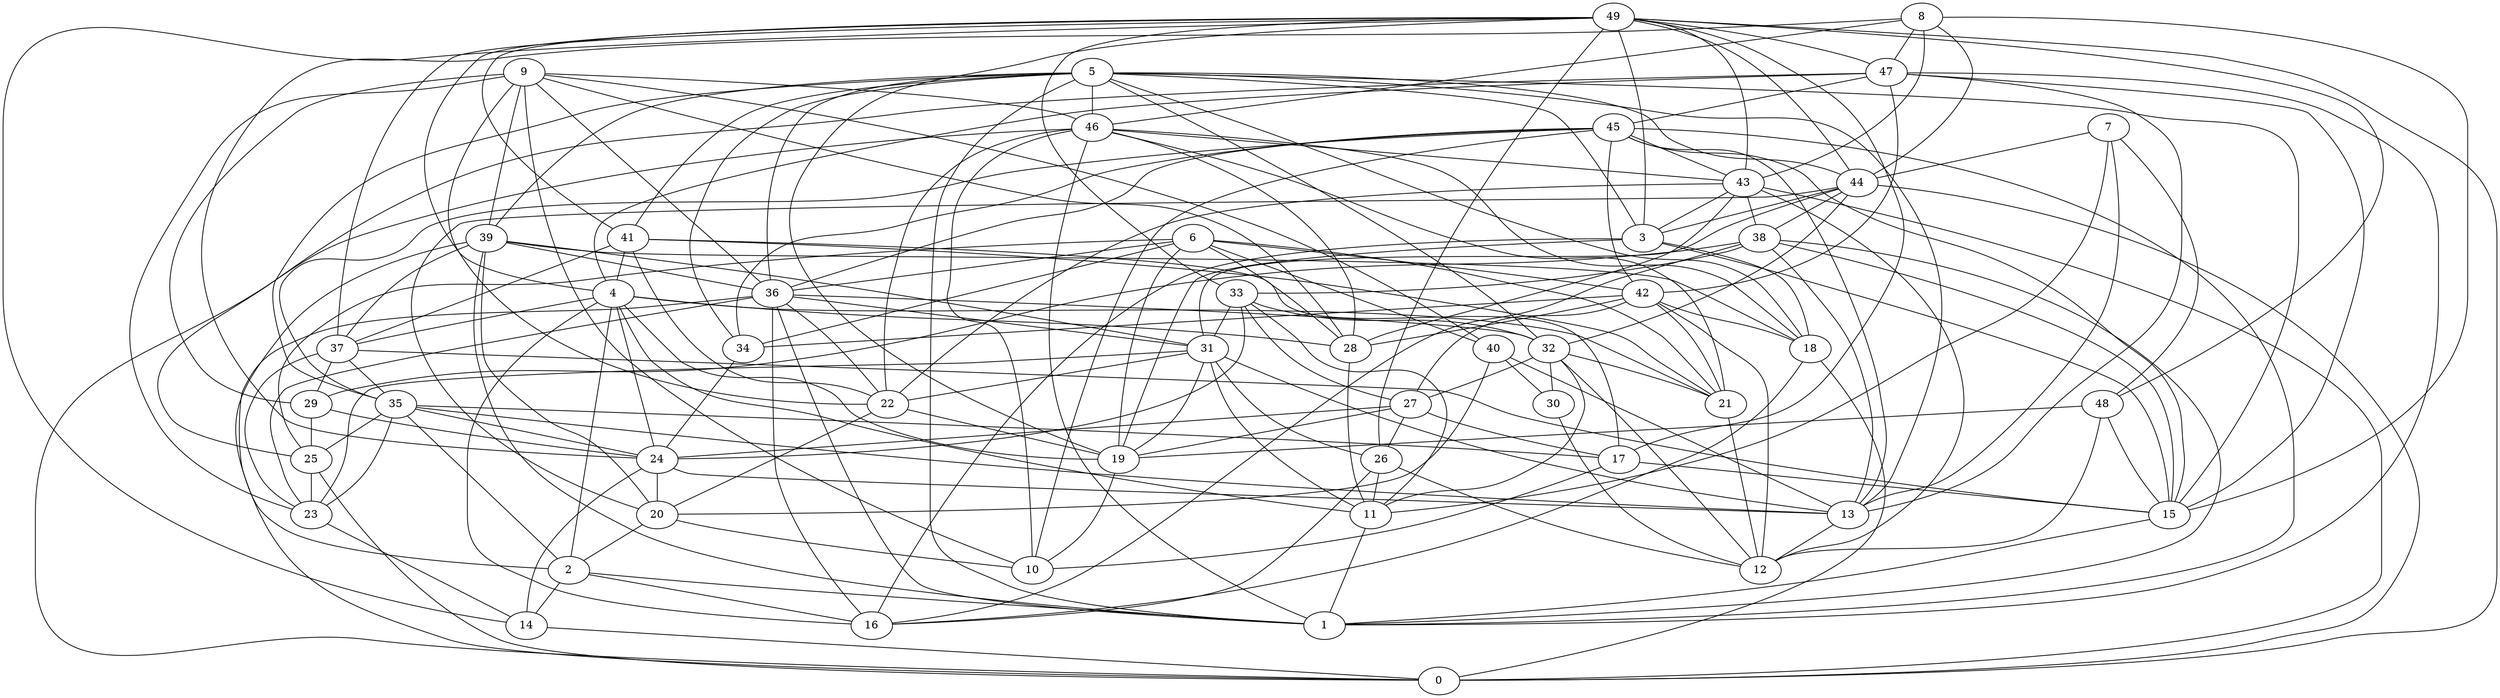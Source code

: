 digraph GG_graph {

subgraph G_graph {
edge [color = black]
"42" -> "21" [dir = none]
"42" -> "34" [dir = none]
"42" -> "28" [dir = none]
"42" -> "27" [dir = none]
"49" -> "43" [dir = none]
"49" -> "19" [dir = none]
"49" -> "14" [dir = none]
"49" -> "33" [dir = none]
"49" -> "44" [dir = none]
"23" -> "14" [dir = none]
"21" -> "12" [dir = none]
"46" -> "43" [dir = none]
"46" -> "28" [dir = none]
"46" -> "21" [dir = none]
"9" -> "40" [dir = none]
"9" -> "29" [dir = none]
"9" -> "10" [dir = none]
"9" -> "46" [dir = none]
"9" -> "28" [dir = none]
"38" -> "33" [dir = none]
"38" -> "29" [dir = none]
"38" -> "15" [dir = none]
"38" -> "1" [dir = none]
"29" -> "25" [dir = none]
"19" -> "10" [dir = none]
"41" -> "4" [dir = none]
"41" -> "17" [dir = none]
"41" -> "37" [dir = none]
"37" -> "35" [dir = none]
"32" -> "12" [dir = none]
"32" -> "30" [dir = none]
"32" -> "27" [dir = none]
"26" -> "12" [dir = none]
"26" -> "11" [dir = none]
"34" -> "24" [dir = none]
"39" -> "20" [dir = none]
"39" -> "18" [dir = none]
"39" -> "1" [dir = none]
"18" -> "16" [dir = none]
"48" -> "19" [dir = none]
"48" -> "15" [dir = none]
"24" -> "14" [dir = none]
"22" -> "20" [dir = none]
"36" -> "22" [dir = none]
"36" -> "0" [dir = none]
"36" -> "32" [dir = none]
"31" -> "13" [dir = none]
"31" -> "22" [dir = none]
"4" -> "16" [dir = none]
"4" -> "37" [dir = none]
"4" -> "24" [dir = none]
"4" -> "28" [dir = none]
"4" -> "19" [dir = none]
"4" -> "2" [dir = none]
"47" -> "25" [dir = none]
"47" -> "1" [dir = none]
"47" -> "4" [dir = none]
"44" -> "32" [dir = none]
"13" -> "12" [dir = none]
"40" -> "30" [dir = none]
"17" -> "15" [dir = none]
"7" -> "11" [dir = none]
"7" -> "48" [dir = none]
"6" -> "28" [dir = none]
"6" -> "42" [dir = none]
"45" -> "13" [dir = none]
"45" -> "1" [dir = none]
"45" -> "10" [dir = none]
"45" -> "42" [dir = none]
"45" -> "36" [dir = none]
"45" -> "35" [dir = none]
"45" -> "34" [dir = none]
"3" -> "15" [dir = none]
"3" -> "16" [dir = none]
"30" -> "12" [dir = none]
"2" -> "1" [dir = none]
"25" -> "0" [dir = none]
"8" -> "47" [dir = none]
"8" -> "15" [dir = none]
"33" -> "11" [dir = none]
"33" -> "24" [dir = none]
"33" -> "27" [dir = none]
"35" -> "17" [dir = none]
"35" -> "2" [dir = none]
"35" -> "23" [dir = none]
"27" -> "26" [dir = none]
"27" -> "24" [dir = none]
"5" -> "15" [dir = none]
"5" -> "36" [dir = none]
"5" -> "44" [dir = none]
"5" -> "46" [dir = none]
"5" -> "1" [dir = none]
"5" -> "18" [dir = none]
"43" -> "28" [dir = none]
"43" -> "38" [dir = none]
"43" -> "12" [dir = none]
"43" -> "22" [dir = none]
"43" -> "3" [dir = none]
"20" -> "2" [dir = none]
"18" -> "0" [dir = none]
"49" -> "48" [dir = none]
"31" -> "11" [dir = none]
"37" -> "15" [dir = none]
"39" -> "2" [dir = none]
"26" -> "16" [dir = none]
"36" -> "16" [dir = none]
"7" -> "44" [dir = none]
"49" -> "0" [dir = none]
"48" -> "12" [dir = none]
"46" -> "10" [dir = none]
"49" -> "3" [dir = none]
"24" -> "20" [dir = none]
"3" -> "19" [dir = none]
"27" -> "19" [dir = none]
"38" -> "13" [dir = none]
"35" -> "13" [dir = none]
"17" -> "10" [dir = none]
"40" -> "13" [dir = none]
"4" -> "21" [dir = none]
"47" -> "13" [dir = none]
"5" -> "34" [dir = none]
"31" -> "23" [dir = none]
"8" -> "44" [dir = none]
"46" -> "22" [dir = none]
"37" -> "29" [dir = none]
"8" -> "24" [dir = none]
"5" -> "35" [dir = none]
"33" -> "32" [dir = none]
"7" -> "13" [dir = none]
"32" -> "11" [dir = none]
"39" -> "37" [dir = none]
"6" -> "19" [dir = none]
"6" -> "34" [dir = none]
"45" -> "15" [dir = none]
"37" -> "23" [dir = none]
"49" -> "26" [dir = none]
"32" -> "21" [dir = none]
"49" -> "17" [dir = none]
"2" -> "16" [dir = none]
"3" -> "18" [dir = none]
"44" -> "31" [dir = none]
"41" -> "21" [dir = none]
"47" -> "15" [dir = none]
"36" -> "1" [dir = none]
"27" -> "17" [dir = none]
"49" -> "4" [dir = none]
"47" -> "45" [dir = none]
"41" -> "22" [dir = none]
"43" -> "0" [dir = none]
"14" -> "0" [dir = none]
"40" -> "20" [dir = none]
"42" -> "12" [dir = none]
"9" -> "36" [dir = none]
"44" -> "38" [dir = none]
"39" -> "31" [dir = none]
"4" -> "11" [dir = none]
"46" -> "0" [dir = none]
"47" -> "42" [dir = none]
"35" -> "24" [dir = none]
"22" -> "19" [dir = none]
"38" -> "16" [dir = none]
"49" -> "37" [dir = none]
"44" -> "3" [dir = none]
"5" -> "3" [dir = none]
"6" -> "21" [dir = none]
"9" -> "22" [dir = none]
"8" -> "43" [dir = none]
"36" -> "23" [dir = none]
"9" -> "23" [dir = none]
"20" -> "10" [dir = none]
"5" -> "39" [dir = none]
"24" -> "13" [dir = none]
"8" -> "46" [dir = none]
"46" -> "18" [dir = none]
"35" -> "25" [dir = none]
"25" -> "23" [dir = none]
"2" -> "14" [dir = none]
"5" -> "32" [dir = none]
"45" -> "43" [dir = none]
"28" -> "11" [dir = none]
"15" -> "1" [dir = none]
"36" -> "31" [dir = none]
"42" -> "18" [dir = none]
"6" -> "25" [dir = none]
"5" -> "41" [dir = none]
"31" -> "26" [dir = none]
"46" -> "1" [dir = none]
"49" -> "41" [dir = none]
"39" -> "36" [dir = none]
"6" -> "36" [dir = none]
"44" -> "20" [dir = none]
"11" -> "1" [dir = none]
"44" -> "0" [dir = none]
"9" -> "39" [dir = none]
"29" -> "24" [dir = none]
"33" -> "31" [dir = none]
"5" -> "13" [dir = none]
"31" -> "19" [dir = none]
"6" -> "40" [dir = none]
"49" -> "47" [dir = none]
}

}
